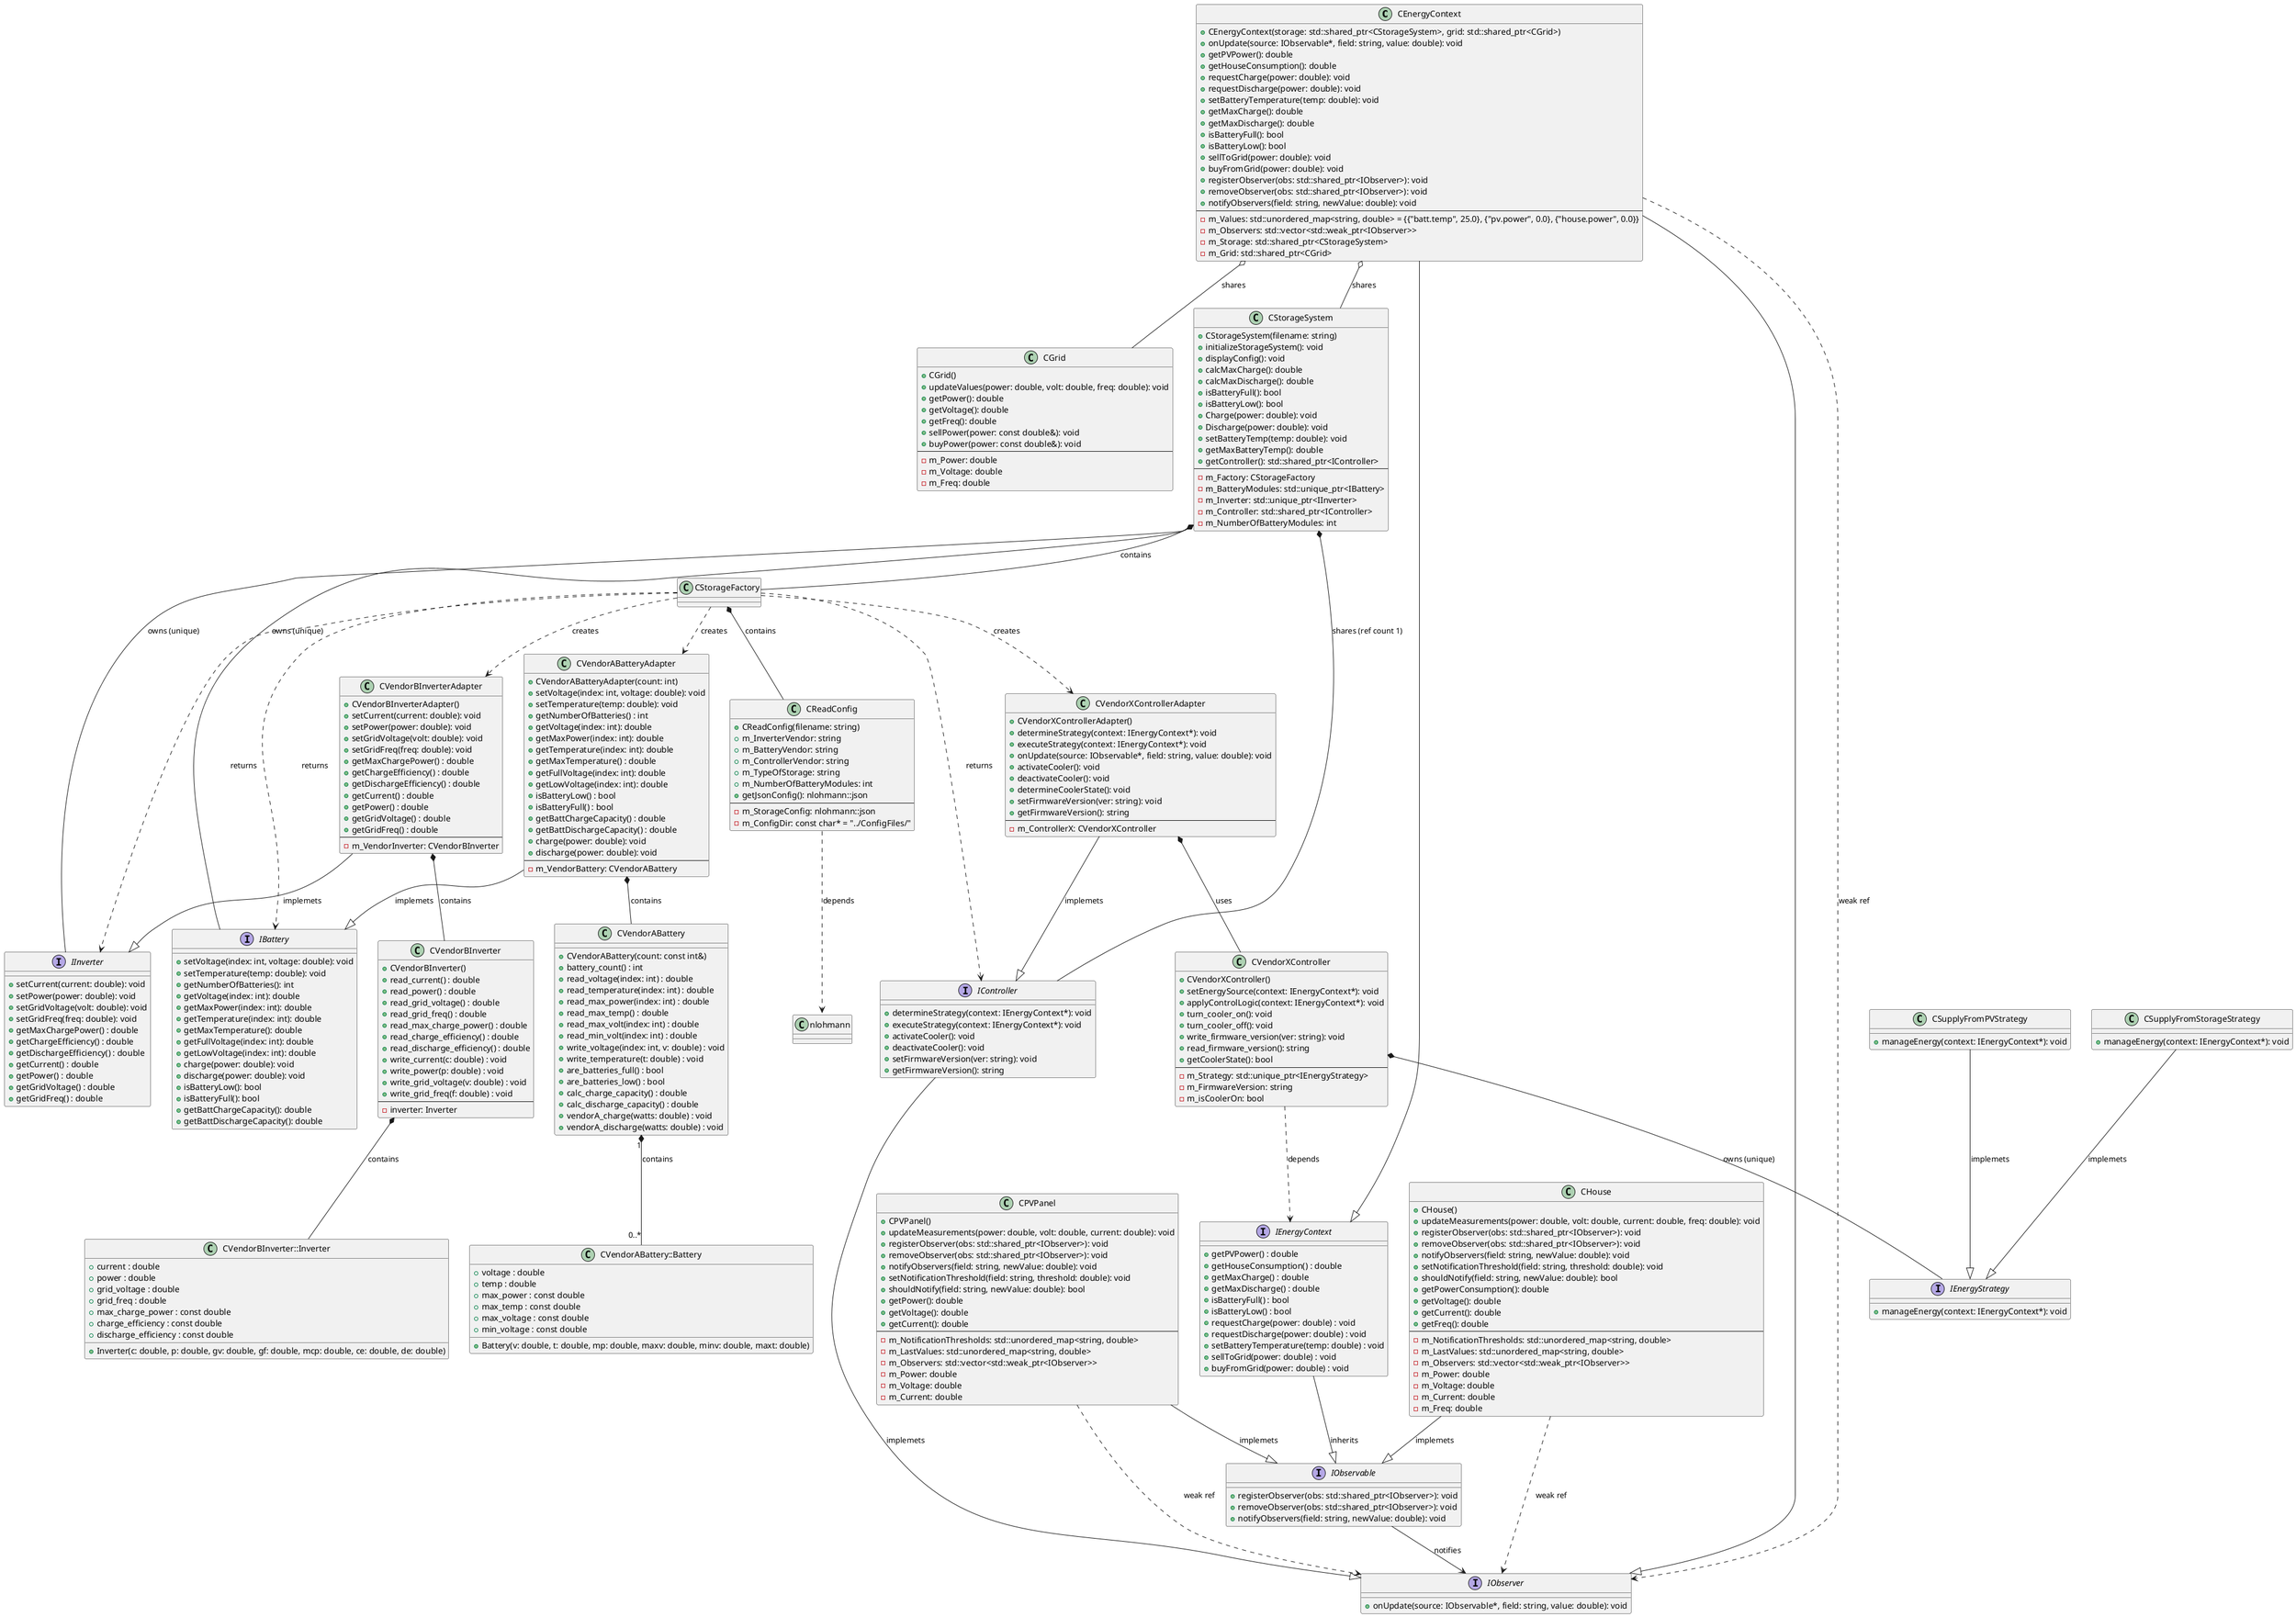 @startuml Class Diagram

class CEnergyContext {
    +CEnergyContext(storage: std::shared_ptr<CStorageSystem>, grid: std::shared_ptr<CGrid>)
    +onUpdate(source: IObservable*, field: string, value: double): void
    +getPVPower(): double
    +getHouseConsumption(): double
    +requestCharge(power: double): void
    +requestDischarge(power: double): void
    +setBatteryTemperature(temp: double): void
    +getMaxCharge(): double
    +getMaxDischarge(): double
    +isBatteryFull(): bool
    +isBatteryLow(): bool
    +sellToGrid(power: double): void
    +buyFromGrid(power: double): void
    +registerObserver(obs: std::shared_ptr<IObserver>): void
    +removeObserver(obs: std::shared_ptr<IObserver>): void
    +notifyObservers(field: string, newValue: double): void
    --
    - m_Values: std::unordered_map<string, double> = {{"batt.temp", 25.0}, {"pv.power", 0.0}, {"house.power", 0.0}}
    - m_Observers: std::vector<std::weak_ptr<IObserver>>
    - m_Storage: std::shared_ptr<CStorageSystem>
    - m_Grid: std::shared_ptr<CGrid>
}

class CGrid {
    +CGrid()
    +updateValues(power: double, volt: double, freq: double): void
    +getPower(): double
    +getVoltage(): double
    +getFreq(): double
    +sellPower(power: const double&): void
    +buyPower(power: const double&): void
    --
    - m_Power: double
    - m_Voltage: double
    - m_Freq: double
}

class CHouse {
    +CHouse()
    +updateMeasurements(power: double, volt: double, current: double, freq: double): void
    +registerObserver(obs: std::shared_ptr<IObserver>): void
    +removeObserver(obs: std::shared_ptr<IObserver>): void
    +notifyObservers(field: string, newValue: double): void
    +setNotificationThreshold(field: string, threshold: double): void
    +shouldNotify(field: string, newValue: double): bool
    +getPowerConsumption(): double
    +getVoltage(): double
    +getCurrent(): double
    +getFreq(): double
    --
    - m_NotificationThresholds: std::unordered_map<string, double>
    - m_LastValues: std::unordered_map<string, double>
    - m_Observers: std::vector<std::weak_ptr<IObserver>>
    - m_Power: double
    - m_Voltage: double
    - m_Current: double
    - m_Freq: double
}

class CPVPanel {
    +CPVPanel()
    +updateMeasurements(power: double, volt: double, current: double): void
    +registerObserver(obs: std::shared_ptr<IObserver>): void
    +removeObserver(obs: std::shared_ptr<IObserver>): void
    +notifyObservers(field: string, newValue: double): void
    +setNotificationThreshold(field: string, threshold: double): void
    +shouldNotify(field: string, newValue: double): bool
    +getPower(): double
    +getVoltage(): double
    +getCurrent(): double
    --
    - m_NotificationThresholds: std::unordered_map<string, double>
    - m_LastValues: std::unordered_map<string, double>
    - m_Observers: std::vector<std::weak_ptr<IObserver>>
    - m_Power: double
    - m_Voltage: double
    - m_Current: double
}

class CReadConfig {
    +CReadConfig(filename: string)
    +m_InverterVendor: string
    +m_BatteryVendor: string
    +m_ControllerVendor: string
    +m_TypeOfStorage: string
    +m_NumberOfBatteryModules: int
    +getJsonConfig(): nlohmann::json
    --
    - m_StorageConfig: nlohmann::json
    - m_ConfigDir: const char* = "../ConfigFiles/"
}

class CStorageSystem {
    +CStorageSystem(filename: string)
    +initializeStorageSystem(): void
    +displayConfig(): void
    +calcMaxCharge(): double
    +calcMaxDischarge(): double
    +isBatteryFull(): bool
    +isBatteryLow(): bool
    +Charge(power: double): void
    +Discharge(power: double): void
    +setBatteryTemp(temp: double): void
    +getMaxBatteryTemp(): double
    +getController(): std::shared_ptr<IController>
    --
    - m_Factory: CStorageFactory
    - m_BatteryModules: std::unique_ptr<IBattery>
    - m_Inverter: std::unique_ptr<IInverter>
    - m_Controller: std::shared_ptr<IController>
    - m_NumberOfBatteryModules: int
}

class CSupplyFromPVStrategy {
    +manageEnergy(context: IEnergyContext*): void
}

class CSupplyFromStorageStrategy {
    +manageEnergy(context: IEnergyContext*): void
}

class CVendorABattery {
    +CVendorABattery(count: const int&)
    +battery_count() : int
    +read_voltage(index: int) : double
    +read_temperature(index: int) : double
    +read_max_power(index: int) : double
    +read_max_temp() : double
    +read_max_volt(index: int) : double
    +read_min_volt(index: int) : double
    +write_voltage(index: int, v: double) : void
    +write_temperature(t: double) : void
    +are_batteries_full() : bool
    +are_batteries_low() : bool
    +calc_charge_capacity() : double
    +calc_discharge_capacity() : double
    +vendorA_charge(watts: double) : void
    +vendorA_discharge(watts: double) : void
}

class "CVendorABattery::Battery" as Battery {
    +voltage : double
    +temp : double
    +max_power : const double
    +max_temp : const double
    +max_voltage : const double
    +min_voltage : const double
    +Battery(v: double, t: double, mp: double, maxv: double, minv: double, maxt: double)
}

class CVendorABatteryAdapter {
    +CVendorABatteryAdapter(count: int)
    +setVoltage(index: int, voltage: double): void
    +setTemperature(temp: double): void
    +getNumberOfBatteries() : int
    +getVoltage(index: int): double
    +getMaxPower(index: int): double
    +getTemperature(index: int): double
    +getMaxTemperature() : double
    +getFullVoltage(index: int): double
    +getLowVoltage(index: int): double
    +isBatteryLow() : bool
    +isBatteryFull() : bool
    +getBattChargeCapacity() : double
    +getBattDischargeCapacity() : double
    +charge(power: double): void
    +discharge(power: double): void
    --
    - m_VendorBattery: CVendorABattery
}

class CVendorBInverter {
    +CVendorBInverter()
    +read_current() : double
    +read_power() : double
    +read_grid_voltage() : double
    +read_grid_freq() : double
    +read_max_charge_power() : double
    +read_charge_efficiency() : double
    +read_discharge_efficiency() : double
    +write_current(c: double) : void
    +write_power(p: double) : void
    +write_grid_voltage(v: double) : void
    +write_grid_freq(f: double) : void
    --
    -inverter: Inverter
}

class "CVendorBInverter::Inverter" as Inverter {
    +current : double
    +power : double
    +grid_voltage : double
    +grid_freq : double
    +max_charge_power : const double
    +charge_efficiency : const double
    +discharge_efficiency : const double
    +Inverter(c: double, p: double, gv: double, gf: double, mcp: double, ce: double, de: double)
}

class CVendorBInverterAdapter {
    +CVendorBInverterAdapter()
    +setCurrent(current: double): void
    +setPower(power: double): void
    +setGridVoltage(volt: double): void
    +setGridFreq(freq: double): void
    +getMaxChargePower() : double
    +getChargeEfficiency() : double
    +getDischargeEfficiency() : double
    +getCurrent() : double
    +getPower() : double
    +getGridVoltage() : double
    +getGridFreq() : double
    --
    - m_VendorInverter: CVendorBInverter
}

class CVendorXController {
    +CVendorXController()
    +setEnergySource(context: IEnergyContext*): void
    +applyControlLogic(context: IEnergyContext*): void
    +turn_cooler_on(): void
    +turn_cooler_off(): void
    +write_firmware_version(ver: string): void
    +read_firmware_version(): string
    +getCoolerState(): bool
    --
    - m_Strategy: std::unique_ptr<IEnergyStrategy>
    - m_FirmwareVersion: string
    - m_isCoolerOn: bool
}

class CVendorXControllerAdapter {
    +CVendorXControllerAdapter()
    +determineStrategy(context: IEnergyContext*): void
    +executeStrategy(context: IEnergyContext*): void
    +onUpdate(source: IObservable*, field: string, value: double): void
    +activateCooler(): void
    +deactivateCooler(): void
    +determineCoolerState(): void
    +setFirmwareVersion(ver: string): void
    +getFirmwareVersion(): string
    --
    - m_ControllerX: CVendorXController
}

interface IBattery {
    +setVoltage(index: int, voltage: double): void
    +setTemperature(temp: double): void
    +getNumberOfBatteries(): int
    +getVoltage(index: int): double
    +getMaxPower(index: int): double
    +getTemperature(index: int): double
    +getMaxTemperature(): double
    +getFullVoltage(index: int): double
    +getLowVoltage(index: int): double
    +charge(power: double): void
    +discharge(power: double): void
    +isBatteryLow(): bool
    +isBatteryFull(): bool
    +getBattChargeCapacity(): double
    +getBattDischargeCapacity(): double
}

interface IController {
    +determineStrategy(context: IEnergyContext*): void
    +executeStrategy(context: IEnergyContext*): void
    +activateCooler(): void
    +deactivateCooler(): void
    +setFirmwareVersion(ver: string): void
    +getFirmwareVersion(): string
}

interface IEnergyContext {
    +getPVPower() : double
    +getHouseConsumption() : double
    +getMaxCharge() : double
    +getMaxDischarge() : double
    +isBatteryFull() : bool
    +isBatteryLow() : bool
    +requestCharge(power: double) : void
    +requestDischarge(power: double) : void
    +setBatteryTemperature(temp: double) : void
    +sellToGrid(power: double) : void
    +buyFromGrid(power: double) : void
}

interface IEnergyStrategy {
    +manageEnergy(context: IEnergyContext*): void
}

interface IInverter {
    +setCurrent(current: double): void
    +setPower(power: double): void
    +setGridVoltage(volt: double): void
    +setGridFreq(freq: double): void
    +getMaxChargePower() : double
    +getChargeEfficiency() : double
    +getDischargeEfficiency() : double
    +getCurrent() : double
    +getPower() : double
    +getGridVoltage() : double
    +getGridFreq() : double
}

interface IObservable {
    +registerObserver(obs: std::shared_ptr<IObserver>): void
    +removeObserver(obs: std::shared_ptr<IObserver>): void
    +notifyObservers(field: string, newValue: double): void
}

interface IObserver {
    +onUpdate(source: IObservable*, field: string, value: double): void
}

CReadConfig ..> "nlohmann::json" : depends 

CPVPanel --|> IObservable : implemets
CPVPanel ..> IObserver : weak ref

CHouse --|> IObservable : implemets
CHouse ..> IObserver : weak ref

IObservable --> IObserver : notifies

CEnergyContext --|> IEnergyContext
CEnergyContext --|> IObserver
CEnergyContext ..> IObserver : weak ref
CEnergyContext o-- CStorageSystem : shares
CEnergyContext o-- CGrid : shares

CStorageFactory *-- CReadConfig : contains
CStorageFactory ..> CVendorABatteryAdapter : creates
CStorageFactory ..> CVendorBInverterAdapter : creates
CStorageFactory ..> CVendorXControllerAdapter : creates
CStorageFactory ..> IController : returns
CStorageFactory ..> IInverter : returns
CStorageFactory ..> IBattery : returns

CStorageSystem *-- CStorageFactory : contains
CStorageSystem *-- IBattery : owns (unique)
CStorageSystem *-- IInverter : owns (unique)
CStorageSystem *-- IController : shares (ref count 1)

CSupplyFromPVStrategy --|> IEnergyStrategy : implemets

CSupplyFromStorageStrategy --|> IEnergyStrategy : implemets

CVendorABattery "1" *-- "0..*" Battery : contains

CVendorABatteryAdapter --|> IBattery : implemets
CVendorABatteryAdapter *-- CVendorABattery : contains

CVendorBInverter *-- Inverter : contains

CVendorBInverterAdapter --|> IInverter : implemets
CVendorBInverterAdapter *-- CVendorBInverter : contains

CVendorXController ..> IEnergyContext : depends
CVendorXController *-- IEnergyStrategy : owns (unique)

CVendorXControllerAdapter --|> IController : implemets
CVendorXControllerAdapter *-- CVendorXController : uses

IController --|> IObserver : implemets

IEnergyContext --|> IObservable : inherits

@enduml
